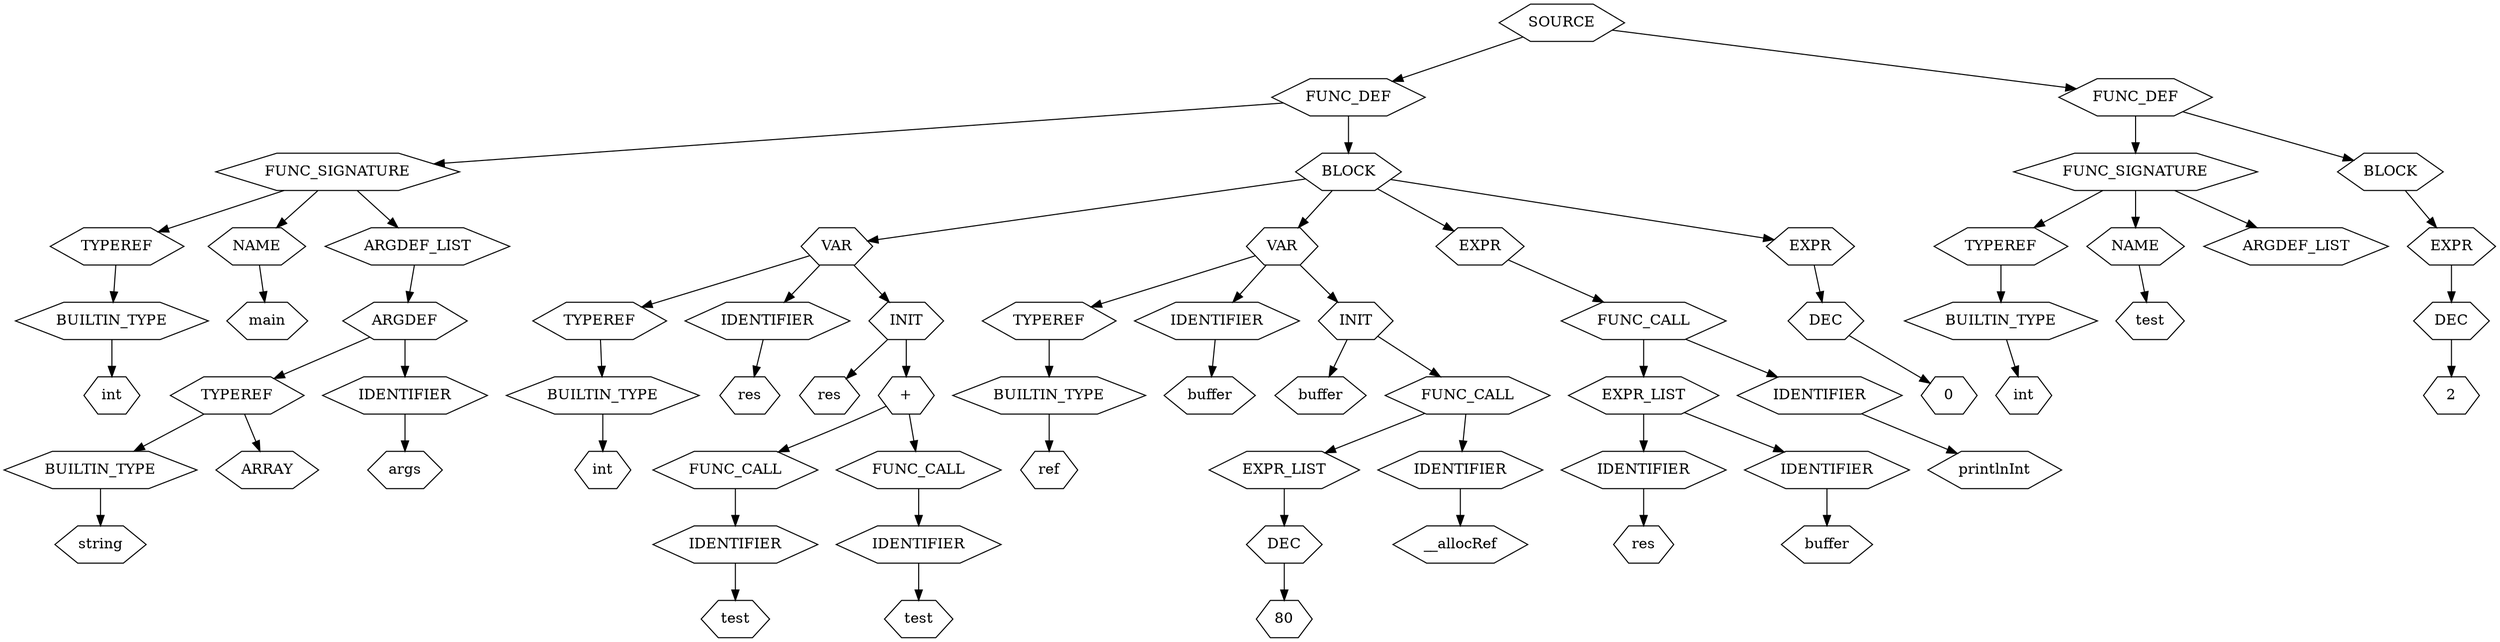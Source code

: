 digraph Tree {
    node [shape=hexagon];
    node_0 [label="SOURCE"]
    node_0 -> node_1;
    node_1 [label="FUNC_DEF"]
    node_1 -> node_2;
    node_2 [label="FUNC_SIGNATURE"]
    node_2 -> node_3;
    node_3 [label="TYPEREF"]
    node_3 -> node_4;
    node_4 [label="BUILTIN_TYPE"]
    node_4 -> node_5;
    node_5 [label="int"]
    node_2 -> node_6;
    node_6 [label="NAME"]
    node_6 -> node_7;
    node_7 [label="main"]
    node_2 -> node_8;
    node_8 [label="ARGDEF_LIST"]
    node_8 -> node_9;
    node_9 [label="ARGDEF"]
    node_9 -> node_10;
    node_10 [label="TYPEREF"]
    node_10 -> node_11;
    node_11 [label="BUILTIN_TYPE"]
    node_11 -> node_12;
    node_12 [label="string"]
    node_10 -> node_13;
    node_13 [label="ARRAY"]
    node_9 -> node_14;
    node_14 [label="IDENTIFIER"]
    node_14 -> node_15;
    node_15 [label="args"]
    node_1 -> node_16;
    node_16 [label="BLOCK"]
    node_16 -> node_17;
    node_17 [label="VAR"]
    node_17 -> node_18;
    node_18 [label="TYPEREF"]
    node_18 -> node_19;
    node_19 [label="BUILTIN_TYPE"]
    node_19 -> node_20;
    node_20 [label="int"]
    node_17 -> node_21;
    node_21 [label="IDENTIFIER"]
    node_21 -> node_22;
    node_22 [label="res"]
    node_17 -> node_23;
    node_23 [label="INIT"]
    node_23 -> node_24;
    node_24 [label="res"]
    node_23 -> node_25;
    node_25 [label="+"]
    node_25 -> node_26;
    node_26 [label="FUNC_CALL"]
    node_26 -> node_27;
    node_27 [label="IDENTIFIER"]
    node_27 -> node_28;
    node_28 [label="test"]
    node_25 -> node_29;
    node_29 [label="FUNC_CALL"]
    node_29 -> node_30;
    node_30 [label="IDENTIFIER"]
    node_30 -> node_31;
    node_31 [label="test"]
    node_16 -> node_32;
    node_32 [label="VAR"]
    node_32 -> node_33;
    node_33 [label="TYPEREF"]
    node_33 -> node_34;
    node_34 [label="BUILTIN_TYPE"]
    node_34 -> node_35;
    node_35 [label="ref"]
    node_32 -> node_36;
    node_36 [label="IDENTIFIER"]
    node_36 -> node_37;
    node_37 [label="buffer"]
    node_32 -> node_38;
    node_38 [label="INIT"]
    node_38 -> node_39;
    node_39 [label="buffer"]
    node_38 -> node_40;
    node_40 [label="FUNC_CALL"]
    node_40 -> node_41;
    node_41 [label="EXPR_LIST"]
    node_41 -> node_42;
    node_42 [label="DEC"]
    node_42 -> node_43;
    node_43 [label="80"]
    node_40 -> node_44;
    node_44 [label="IDENTIFIER"]
    node_44 -> node_45;
    node_45 [label="__allocRef"]
    node_16 -> node_46;
    node_46 [label="EXPR"]
    node_46 -> node_47;
    node_47 [label="FUNC_CALL"]
    node_47 -> node_48;
    node_48 [label="EXPR_LIST"]
    node_48 -> node_49;
    node_49 [label="IDENTIFIER"]
    node_49 -> node_50;
    node_50 [label="res"]
    node_48 -> node_51;
    node_51 [label="IDENTIFIER"]
    node_51 -> node_52;
    node_52 [label="buffer"]
    node_47 -> node_53;
    node_53 [label="IDENTIFIER"]
    node_53 -> node_54;
    node_54 [label="printlnInt"]
    node_16 -> node_55;
    node_55 [label="EXPR"]
    node_55 -> node_56;
    node_56 [label="DEC"]
    node_56 -> node_57;
    node_57 [label="0"]
    node_0 -> node_58;
    node_58 [label="FUNC_DEF"]
    node_58 -> node_59;
    node_59 [label="FUNC_SIGNATURE"]
    node_59 -> node_60;
    node_60 [label="TYPEREF"]
    node_60 -> node_61;
    node_61 [label="BUILTIN_TYPE"]
    node_61 -> node_62;
    node_62 [label="int"]
    node_59 -> node_63;
    node_63 [label="NAME"]
    node_63 -> node_64;
    node_64 [label="test"]
    node_59 -> node_65;
    node_65 [label="ARGDEF_LIST"]
    node_58 -> node_66;
    node_66 [label="BLOCK"]
    node_66 -> node_67;
    node_67 [label="EXPR"]
    node_67 -> node_68;
    node_68 [label="DEC"]
    node_68 -> node_69;
    node_69 [label="2"]
}
